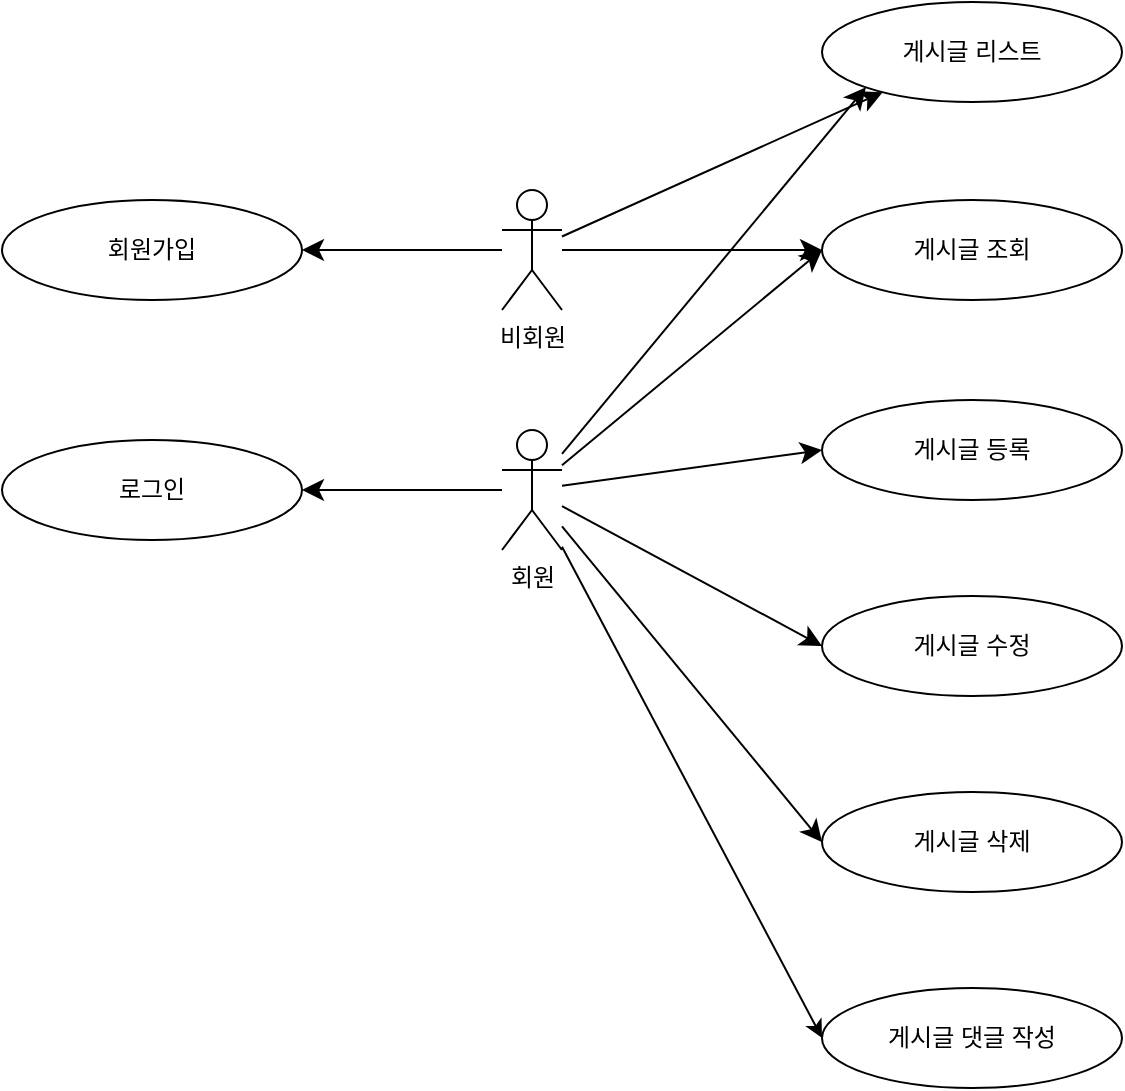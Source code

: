 <mxfile version="24.8.3">
  <diagram name="페이지-1" id="l6pCi9iWILfaygFbEFF3">
    <mxGraphModel dx="1690" dy="957" grid="0" gridSize="10" guides="1" tooltips="1" connect="1" arrows="1" fold="1" page="0" pageScale="1" pageWidth="827" pageHeight="1169" math="0" shadow="0">
      <root>
        <mxCell id="0" />
        <mxCell id="1" parent="0" />
        <mxCell id="1I3xp7IfUWpvPqsxr5wW-15" style="edgeStyle=none;curved=1;rounded=0;orthogonalLoop=1;jettySize=auto;html=1;entryX=1;entryY=0.5;entryDx=0;entryDy=0;fontSize=12;startSize=8;endSize=8;" parent="1" source="1I3xp7IfUWpvPqsxr5wW-1" target="1I3xp7IfUWpvPqsxr5wW-5" edge="1">
          <mxGeometry relative="1" as="geometry" />
        </mxCell>
        <mxCell id="1I3xp7IfUWpvPqsxr5wW-16" style="edgeStyle=none;curved=1;rounded=0;orthogonalLoop=1;jettySize=auto;html=1;fontSize=12;startSize=8;endSize=8;" parent="1" source="1I3xp7IfUWpvPqsxr5wW-1" target="1I3xp7IfUWpvPqsxr5wW-6" edge="1">
          <mxGeometry relative="1" as="geometry" />
        </mxCell>
        <mxCell id="1I3xp7IfUWpvPqsxr5wW-17" style="edgeStyle=none;curved=1;rounded=0;orthogonalLoop=1;jettySize=auto;html=1;fontSize=12;startSize=8;endSize=8;" parent="1" source="1I3xp7IfUWpvPqsxr5wW-1" target="1I3xp7IfUWpvPqsxr5wW-12" edge="1">
          <mxGeometry relative="1" as="geometry" />
        </mxCell>
        <mxCell id="1I3xp7IfUWpvPqsxr5wW-1" value="비회원" style="shape=umlActor;verticalLabelPosition=bottom;verticalAlign=top;html=1;outlineConnect=0;" parent="1" vertex="1">
          <mxGeometry x="29" y="72" width="30" height="60" as="geometry" />
        </mxCell>
        <mxCell id="1I3xp7IfUWpvPqsxr5wW-14" style="edgeStyle=none;curved=1;rounded=0;orthogonalLoop=1;jettySize=auto;html=1;fontSize=12;startSize=8;endSize=8;entryX=1;entryY=0.5;entryDx=0;entryDy=0;" parent="1" source="1I3xp7IfUWpvPqsxr5wW-2" target="1I3xp7IfUWpvPqsxr5wW-7" edge="1">
          <mxGeometry relative="1" as="geometry">
            <mxPoint x="-102" y="222" as="targetPoint" />
          </mxGeometry>
        </mxCell>
        <mxCell id="1I3xp7IfUWpvPqsxr5wW-18" style="edgeStyle=none;curved=1;rounded=0;orthogonalLoop=1;jettySize=auto;html=1;entryX=0;entryY=0.5;entryDx=0;entryDy=0;fontSize=12;startSize=8;endSize=8;" parent="1" source="1I3xp7IfUWpvPqsxr5wW-2" target="1I3xp7IfUWpvPqsxr5wW-13" edge="1">
          <mxGeometry relative="1" as="geometry" />
        </mxCell>
        <mxCell id="1I3xp7IfUWpvPqsxr5wW-19" style="edgeStyle=none;curved=1;rounded=0;orthogonalLoop=1;jettySize=auto;html=1;entryX=0;entryY=0.5;entryDx=0;entryDy=0;fontSize=12;startSize=8;endSize=8;" parent="1" source="1I3xp7IfUWpvPqsxr5wW-2" target="1I3xp7IfUWpvPqsxr5wW-10" edge="1">
          <mxGeometry relative="1" as="geometry" />
        </mxCell>
        <mxCell id="1I3xp7IfUWpvPqsxr5wW-20" style="edgeStyle=none;curved=1;rounded=0;orthogonalLoop=1;jettySize=auto;html=1;entryX=0;entryY=0.5;entryDx=0;entryDy=0;fontSize=12;startSize=8;endSize=8;" parent="1" source="1I3xp7IfUWpvPqsxr5wW-2" target="1I3xp7IfUWpvPqsxr5wW-11" edge="1">
          <mxGeometry relative="1" as="geometry" />
        </mxCell>
        <mxCell id="1I3xp7IfUWpvPqsxr5wW-21" style="edgeStyle=none;curved=1;rounded=0;orthogonalLoop=1;jettySize=auto;html=1;entryX=0;entryY=1;entryDx=0;entryDy=0;fontSize=12;startSize=8;endSize=8;" parent="1" source="1I3xp7IfUWpvPqsxr5wW-2" target="1I3xp7IfUWpvPqsxr5wW-6" edge="1">
          <mxGeometry relative="1" as="geometry" />
        </mxCell>
        <mxCell id="1I3xp7IfUWpvPqsxr5wW-23" style="edgeStyle=none;curved=1;rounded=0;orthogonalLoop=1;jettySize=auto;html=1;entryX=0;entryY=0.5;entryDx=0;entryDy=0;fontSize=12;startSize=8;endSize=8;" parent="1" source="1I3xp7IfUWpvPqsxr5wW-2" target="1I3xp7IfUWpvPqsxr5wW-12" edge="1">
          <mxGeometry relative="1" as="geometry" />
        </mxCell>
        <mxCell id="1I3xp7IfUWpvPqsxr5wW-2" value="회원" style="shape=umlActor;verticalLabelPosition=bottom;verticalAlign=top;html=1;outlineConnect=0;" parent="1" vertex="1">
          <mxGeometry x="29" y="192" width="30" height="60" as="geometry" />
        </mxCell>
        <mxCell id="1I3xp7IfUWpvPqsxr5wW-5" value="회원가입" style="ellipse;whiteSpace=wrap;html=1;" parent="1" vertex="1">
          <mxGeometry x="-221" y="77" width="150" height="50" as="geometry" />
        </mxCell>
        <mxCell id="1I3xp7IfUWpvPqsxr5wW-6" value="게시글 리스트" style="ellipse;whiteSpace=wrap;html=1;" parent="1" vertex="1">
          <mxGeometry x="189" y="-22" width="150" height="50" as="geometry" />
        </mxCell>
        <mxCell id="1I3xp7IfUWpvPqsxr5wW-7" value="로그인" style="ellipse;whiteSpace=wrap;html=1;" parent="1" vertex="1">
          <mxGeometry x="-221" y="197" width="150" height="50" as="geometry" />
        </mxCell>
        <mxCell id="1I3xp7IfUWpvPqsxr5wW-10" value="게시글 수정" style="ellipse;whiteSpace=wrap;html=1;" parent="1" vertex="1">
          <mxGeometry x="189" y="275" width="150" height="50" as="geometry" />
        </mxCell>
        <mxCell id="1I3xp7IfUWpvPqsxr5wW-11" value="게시글 삭제" style="ellipse;whiteSpace=wrap;html=1;" parent="1" vertex="1">
          <mxGeometry x="189" y="373" width="150" height="50" as="geometry" />
        </mxCell>
        <mxCell id="1I3xp7IfUWpvPqsxr5wW-12" value="게시글 조회" style="ellipse;whiteSpace=wrap;html=1;" parent="1" vertex="1">
          <mxGeometry x="189" y="77" width="150" height="50" as="geometry" />
        </mxCell>
        <mxCell id="1I3xp7IfUWpvPqsxr5wW-13" value="게시글 등록" style="ellipse;whiteSpace=wrap;html=1;" parent="1" vertex="1">
          <mxGeometry x="189" y="177" width="150" height="50" as="geometry" />
        </mxCell>
        <mxCell id="RPtS-CMmjxbK0S65vvqV-2" value="게시글 댓글 작성" style="ellipse;whiteSpace=wrap;html=1;" vertex="1" parent="1">
          <mxGeometry x="189" y="471" width="150" height="50" as="geometry" />
        </mxCell>
        <mxCell id="RPtS-CMmjxbK0S65vvqV-3" value="" style="endArrow=classic;html=1;rounded=0;entryX=0;entryY=0.5;entryDx=0;entryDy=0;" edge="1" parent="1" source="1I3xp7IfUWpvPqsxr5wW-2" target="RPtS-CMmjxbK0S65vvqV-2">
          <mxGeometry width="50" height="50" relative="1" as="geometry">
            <mxPoint x="540" y="259" as="sourcePoint" />
            <mxPoint x="590" y="209" as="targetPoint" />
          </mxGeometry>
        </mxCell>
      </root>
    </mxGraphModel>
  </diagram>
</mxfile>
